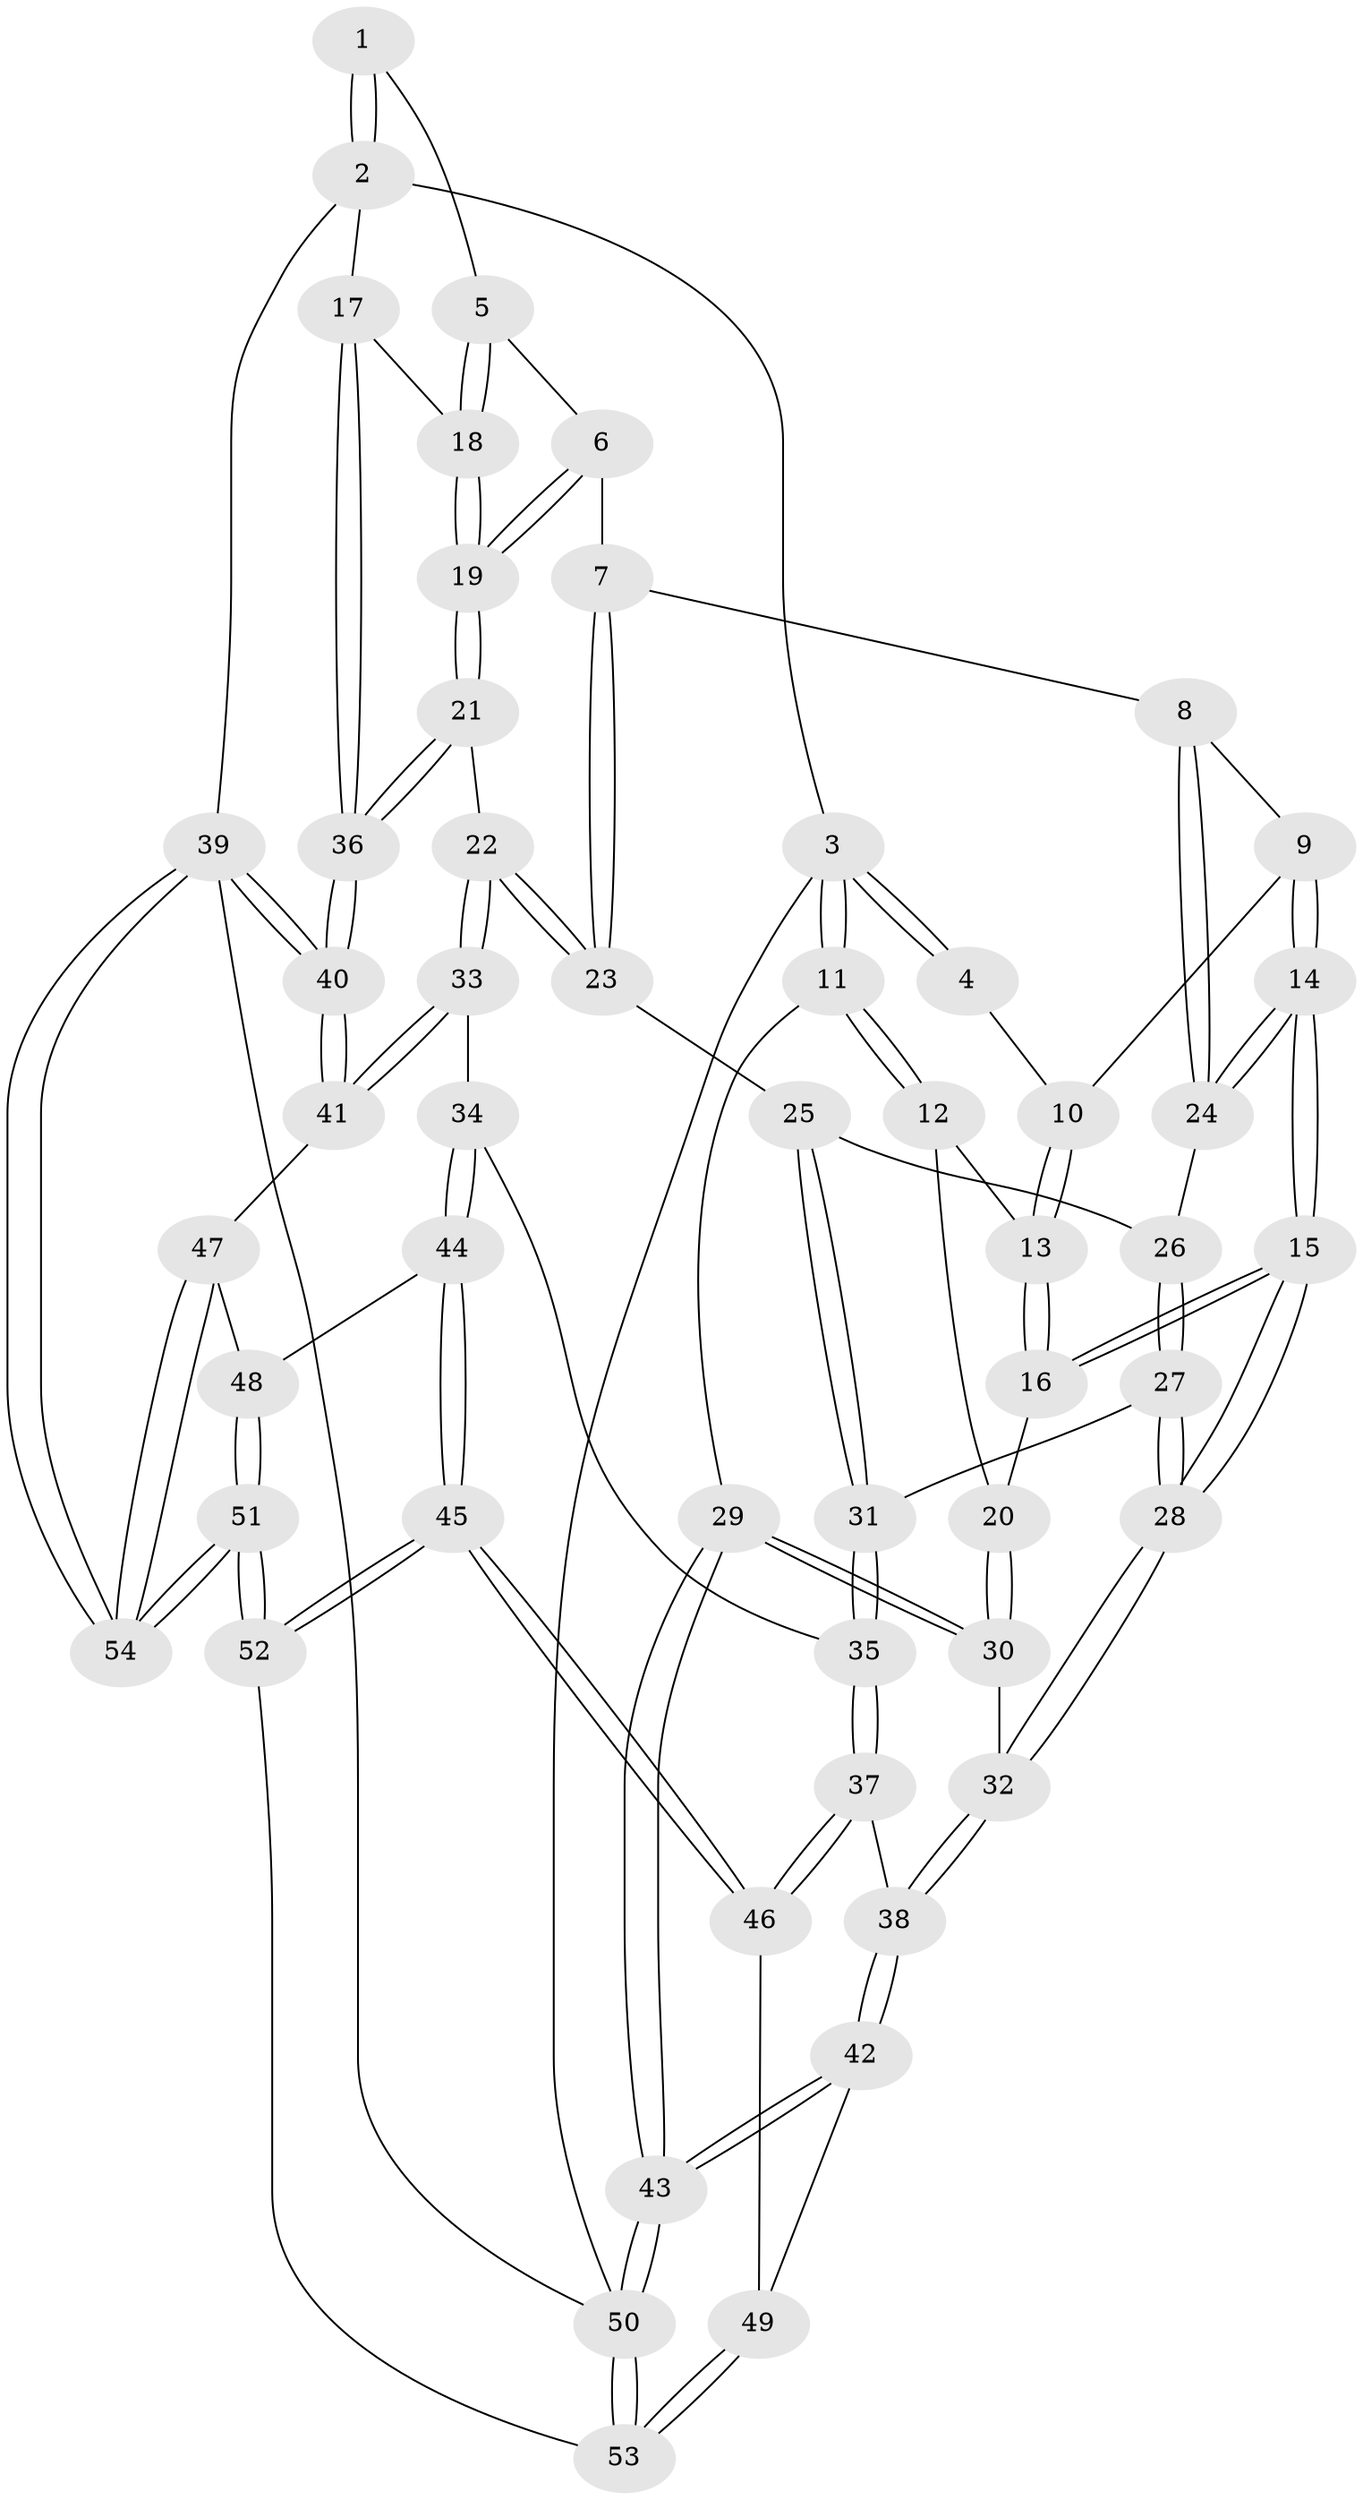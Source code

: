 // Generated by graph-tools (version 1.1) at 2025/38/03/09/25 02:38:36]
// undirected, 54 vertices, 132 edges
graph export_dot {
graph [start="1"]
  node [color=gray90,style=filled];
  1 [pos="+0.7501587581777203+0"];
  2 [pos="+1+0"];
  3 [pos="+0+0"];
  4 [pos="+0.3825240021800307+0"];
  5 [pos="+0.704794236201855+0.17341316129940482"];
  6 [pos="+0.6770661662709214+0.21135626404621907"];
  7 [pos="+0.5883469053008924+0.25826022301389734"];
  8 [pos="+0.5789943038279842+0.2602782689073867"];
  9 [pos="+0.4127408410538237+0.16981927663220986"];
  10 [pos="+0.3402264688502196+0.07777527485455829"];
  11 [pos="+0+0.08961538648127607"];
  12 [pos="+0.13742760739512427+0.22223877231057687"];
  13 [pos="+0.16819692969729597+0.21789973821397002"];
  14 [pos="+0.3656079601496395+0.3815664201953239"];
  15 [pos="+0.32841633522986524+0.40785260442114424"];
  16 [pos="+0.32558037362001074+0.4053660043669296"];
  17 [pos="+1+0.2112223571622678"];
  18 [pos="+0.9071205016117393+0.2784812897630575"];
  19 [pos="+0.7955630103055196+0.4780501396387669"];
  20 [pos="+0.1188969946361272+0.4185538167657821"];
  21 [pos="+0.7948217587126525+0.520597859251828"];
  22 [pos="+0.7849127014612264+0.5283810033772414"];
  23 [pos="+0.6559072079816691+0.4635802901878394"];
  24 [pos="+0.5084251232222929+0.3628702252656879"];
  25 [pos="+0.6274570957987067+0.46456893307670066"];
  26 [pos="+0.5206005906344447+0.40754836810777584"];
  27 [pos="+0.49458744185499803+0.5141860257078126"];
  28 [pos="+0.3246842840966247+0.49603985417920066"];
  29 [pos="+0+0.6279032626387878"];
  30 [pos="+0.07403291373645239+0.5444357328130766"];
  31 [pos="+0.517663378604396+0.5404406413044804"];
  32 [pos="+0.2834981856420512+0.5672767364744803"];
  33 [pos="+0.7039386029872099+0.6924097571676145"];
  34 [pos="+0.6985230049259181+0.6959525173862601"];
  35 [pos="+0.561698736031319+0.679861695662806"];
  36 [pos="+1+0.5503720190604301"];
  37 [pos="+0.41052640808206803+0.7482740888078174"];
  38 [pos="+0.34250197836372687+0.7190346593189465"];
  39 [pos="+1+1"];
  40 [pos="+1+0.7197514739906066"];
  41 [pos="+0.9544679125458758+0.8099703623044912"];
  42 [pos="+0.0730618255123688+0.8909590186429832"];
  43 [pos="+0+1"];
  44 [pos="+0.6958643362682949+0.7370779504170305"];
  45 [pos="+0.5207983551653539+1"];
  46 [pos="+0.43279766710185963+0.858854717900805"];
  47 [pos="+0.894817103811378+0.9253430473962506"];
  48 [pos="+0.7377992971871224+0.8631462755958507"];
  49 [pos="+0.3031100698066378+0.9321486743395497"];
  50 [pos="+0+1"];
  51 [pos="+0.6843135057534763+1"];
  52 [pos="+0.5411826558410683+1"];
  53 [pos="+0.4267659796066195+1"];
  54 [pos="+0.8457170354196564+1"];
  1 -- 2;
  1 -- 2;
  1 -- 5;
  2 -- 3;
  2 -- 17;
  2 -- 39;
  3 -- 4;
  3 -- 4;
  3 -- 11;
  3 -- 11;
  3 -- 50;
  4 -- 10;
  5 -- 6;
  5 -- 18;
  5 -- 18;
  6 -- 7;
  6 -- 19;
  6 -- 19;
  7 -- 8;
  7 -- 23;
  7 -- 23;
  8 -- 9;
  8 -- 24;
  8 -- 24;
  9 -- 10;
  9 -- 14;
  9 -- 14;
  10 -- 13;
  10 -- 13;
  11 -- 12;
  11 -- 12;
  11 -- 29;
  12 -- 13;
  12 -- 20;
  13 -- 16;
  13 -- 16;
  14 -- 15;
  14 -- 15;
  14 -- 24;
  14 -- 24;
  15 -- 16;
  15 -- 16;
  15 -- 28;
  15 -- 28;
  16 -- 20;
  17 -- 18;
  17 -- 36;
  17 -- 36;
  18 -- 19;
  18 -- 19;
  19 -- 21;
  19 -- 21;
  20 -- 30;
  20 -- 30;
  21 -- 22;
  21 -- 36;
  21 -- 36;
  22 -- 23;
  22 -- 23;
  22 -- 33;
  22 -- 33;
  23 -- 25;
  24 -- 26;
  25 -- 26;
  25 -- 31;
  25 -- 31;
  26 -- 27;
  26 -- 27;
  27 -- 28;
  27 -- 28;
  27 -- 31;
  28 -- 32;
  28 -- 32;
  29 -- 30;
  29 -- 30;
  29 -- 43;
  29 -- 43;
  30 -- 32;
  31 -- 35;
  31 -- 35;
  32 -- 38;
  32 -- 38;
  33 -- 34;
  33 -- 41;
  33 -- 41;
  34 -- 35;
  34 -- 44;
  34 -- 44;
  35 -- 37;
  35 -- 37;
  36 -- 40;
  36 -- 40;
  37 -- 38;
  37 -- 46;
  37 -- 46;
  38 -- 42;
  38 -- 42;
  39 -- 40;
  39 -- 40;
  39 -- 54;
  39 -- 54;
  39 -- 50;
  40 -- 41;
  40 -- 41;
  41 -- 47;
  42 -- 43;
  42 -- 43;
  42 -- 49;
  43 -- 50;
  43 -- 50;
  44 -- 45;
  44 -- 45;
  44 -- 48;
  45 -- 46;
  45 -- 46;
  45 -- 52;
  45 -- 52;
  46 -- 49;
  47 -- 48;
  47 -- 54;
  47 -- 54;
  48 -- 51;
  48 -- 51;
  49 -- 53;
  49 -- 53;
  50 -- 53;
  50 -- 53;
  51 -- 52;
  51 -- 52;
  51 -- 54;
  51 -- 54;
  52 -- 53;
}
